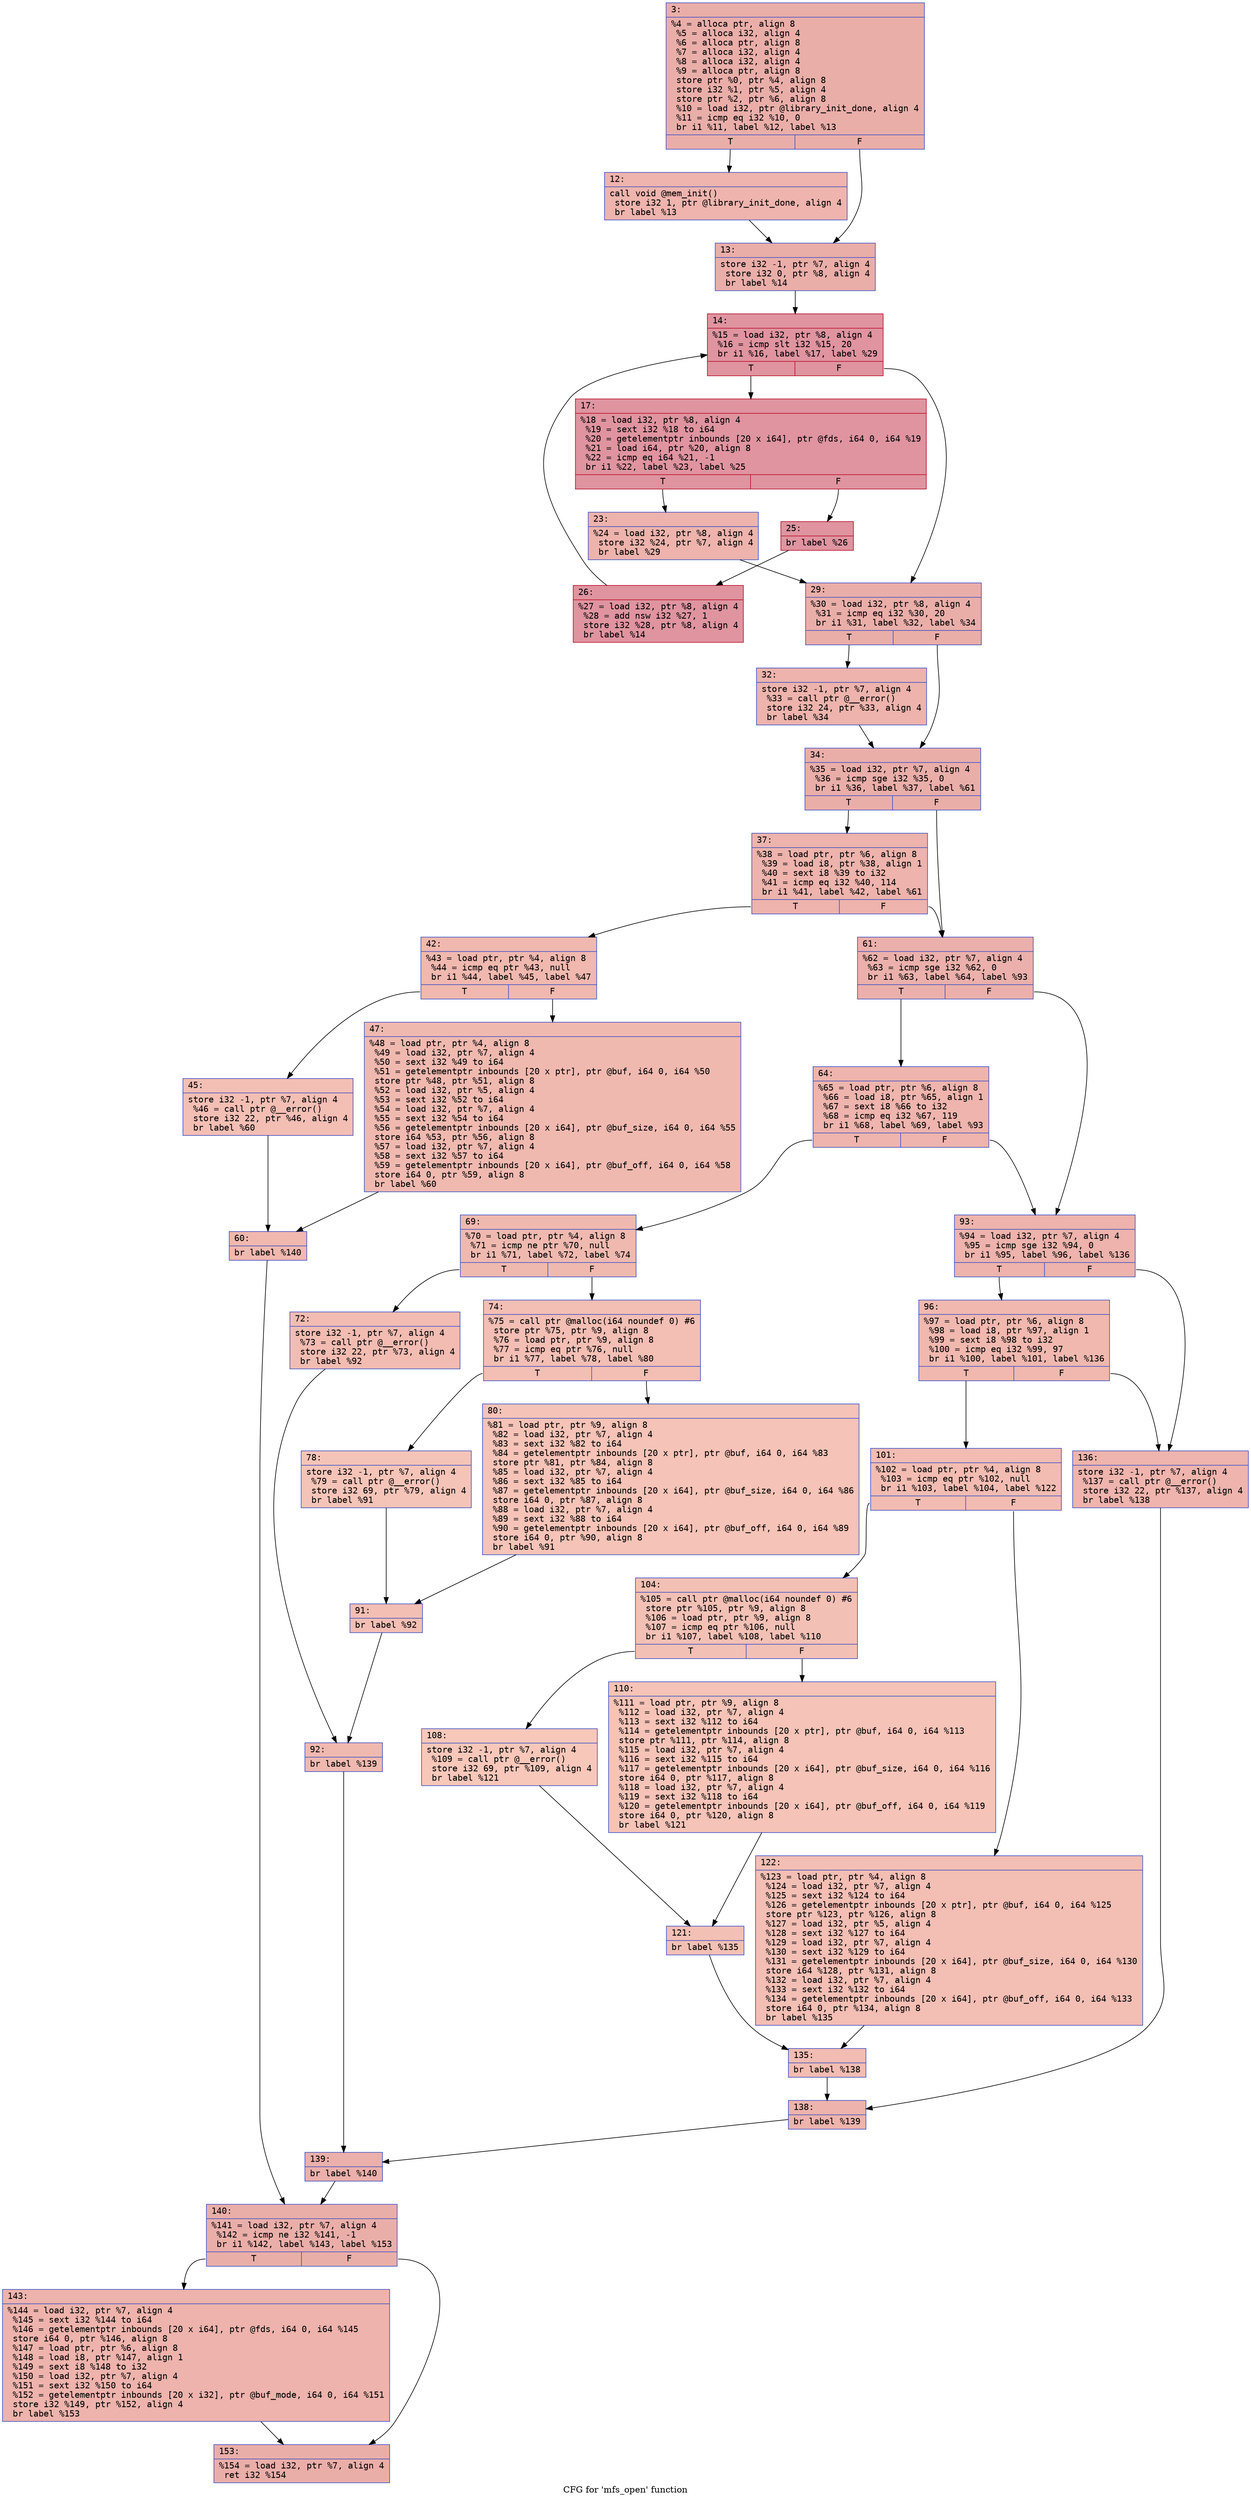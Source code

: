 digraph "CFG for 'mfs_open' function" {
	label="CFG for 'mfs_open' function";

	Node0x600002831f40 [shape=record,color="#3d50c3ff", style=filled, fillcolor="#d0473d70" fontname="Courier",label="{3:\l|  %4 = alloca ptr, align 8\l  %5 = alloca i32, align 4\l  %6 = alloca ptr, align 8\l  %7 = alloca i32, align 4\l  %8 = alloca i32, align 4\l  %9 = alloca ptr, align 8\l  store ptr %0, ptr %4, align 8\l  store i32 %1, ptr %5, align 4\l  store ptr %2, ptr %6, align 8\l  %10 = load i32, ptr @library_init_done, align 4\l  %11 = icmp eq i32 %10, 0\l  br i1 %11, label %12, label %13\l|{<s0>T|<s1>F}}"];
	Node0x600002831f40:s0 -> Node0x600002831f90[tooltip="3 -> 12\nProbability 37.50%" ];
	Node0x600002831f40:s1 -> Node0x600002831fe0[tooltip="3 -> 13\nProbability 62.50%" ];
	Node0x600002831f90 [shape=record,color="#3d50c3ff", style=filled, fillcolor="#d8564670" fontname="Courier",label="{12:\l|  call void @mem_init()\l  store i32 1, ptr @library_init_done, align 4\l  br label %13\l}"];
	Node0x600002831f90 -> Node0x600002831fe0[tooltip="12 -> 13\nProbability 100.00%" ];
	Node0x600002831fe0 [shape=record,color="#3d50c3ff", style=filled, fillcolor="#d0473d70" fontname="Courier",label="{13:\l|  store i32 -1, ptr %7, align 4\l  store i32 0, ptr %8, align 4\l  br label %14\l}"];
	Node0x600002831fe0 -> Node0x600002832030[tooltip="13 -> 14\nProbability 100.00%" ];
	Node0x600002832030 [shape=record,color="#b70d28ff", style=filled, fillcolor="#b70d2870" fontname="Courier",label="{14:\l|  %15 = load i32, ptr %8, align 4\l  %16 = icmp slt i32 %15, 20\l  br i1 %16, label %17, label %29\l|{<s0>T|<s1>F}}"];
	Node0x600002832030:s0 -> Node0x600002832080[tooltip="14 -> 17\nProbability 96.88%" ];
	Node0x600002832030:s1 -> Node0x6000028321c0[tooltip="14 -> 29\nProbability 3.12%" ];
	Node0x600002832080 [shape=record,color="#b70d28ff", style=filled, fillcolor="#b70d2870" fontname="Courier",label="{17:\l|  %18 = load i32, ptr %8, align 4\l  %19 = sext i32 %18 to i64\l  %20 = getelementptr inbounds [20 x i64], ptr @fds, i64 0, i64 %19\l  %21 = load i64, ptr %20, align 8\l  %22 = icmp eq i64 %21, -1\l  br i1 %22, label %23, label %25\l|{<s0>T|<s1>F}}"];
	Node0x600002832080:s0 -> Node0x6000028320d0[tooltip="17 -> 23\nProbability 3.12%" ];
	Node0x600002832080:s1 -> Node0x600002832120[tooltip="17 -> 25\nProbability 96.88%" ];
	Node0x6000028320d0 [shape=record,color="#3d50c3ff", style=filled, fillcolor="#d6524470" fontname="Courier",label="{23:\l|  %24 = load i32, ptr %8, align 4\l  store i32 %24, ptr %7, align 4\l  br label %29\l}"];
	Node0x6000028320d0 -> Node0x6000028321c0[tooltip="23 -> 29\nProbability 100.00%" ];
	Node0x600002832120 [shape=record,color="#b70d28ff", style=filled, fillcolor="#b70d2870" fontname="Courier",label="{25:\l|  br label %26\l}"];
	Node0x600002832120 -> Node0x600002832170[tooltip="25 -> 26\nProbability 100.00%" ];
	Node0x600002832170 [shape=record,color="#b70d28ff", style=filled, fillcolor="#b70d2870" fontname="Courier",label="{26:\l|  %27 = load i32, ptr %8, align 4\l  %28 = add nsw i32 %27, 1\l  store i32 %28, ptr %8, align 4\l  br label %14\l}"];
	Node0x600002832170 -> Node0x600002832030[tooltip="26 -> 14\nProbability 100.00%" ];
	Node0x6000028321c0 [shape=record,color="#3d50c3ff", style=filled, fillcolor="#d0473d70" fontname="Courier",label="{29:\l|  %30 = load i32, ptr %8, align 4\l  %31 = icmp eq i32 %30, 20\l  br i1 %31, label %32, label %34\l|{<s0>T|<s1>F}}"];
	Node0x6000028321c0:s0 -> Node0x600002832210[tooltip="29 -> 32\nProbability 50.00%" ];
	Node0x6000028321c0:s1 -> Node0x600002832260[tooltip="29 -> 34\nProbability 50.00%" ];
	Node0x600002832210 [shape=record,color="#3d50c3ff", style=filled, fillcolor="#d6524470" fontname="Courier",label="{32:\l|  store i32 -1, ptr %7, align 4\l  %33 = call ptr @__error()\l  store i32 24, ptr %33, align 4\l  br label %34\l}"];
	Node0x600002832210 -> Node0x600002832260[tooltip="32 -> 34\nProbability 100.00%" ];
	Node0x600002832260 [shape=record,color="#3d50c3ff", style=filled, fillcolor="#d0473d70" fontname="Courier",label="{34:\l|  %35 = load i32, ptr %7, align 4\l  %36 = icmp sge i32 %35, 0\l  br i1 %36, label %37, label %61\l|{<s0>T|<s1>F}}"];
	Node0x600002832260:s0 -> Node0x6000028322b0[tooltip="34 -> 37\nProbability 50.00%" ];
	Node0x600002832260:s1 -> Node0x600002832440[tooltip="34 -> 61\nProbability 50.00%" ];
	Node0x6000028322b0 [shape=record,color="#3d50c3ff", style=filled, fillcolor="#d6524470" fontname="Courier",label="{37:\l|  %38 = load ptr, ptr %6, align 8\l  %39 = load i8, ptr %38, align 1\l  %40 = sext i8 %39 to i32\l  %41 = icmp eq i32 %40, 114\l  br i1 %41, label %42, label %61\l|{<s0>T|<s1>F}}"];
	Node0x6000028322b0:s0 -> Node0x600002832300[tooltip="37 -> 42\nProbability 50.00%" ];
	Node0x6000028322b0:s1 -> Node0x600002832440[tooltip="37 -> 61\nProbability 50.00%" ];
	Node0x600002832300 [shape=record,color="#3d50c3ff", style=filled, fillcolor="#dc5d4a70" fontname="Courier",label="{42:\l|  %43 = load ptr, ptr %4, align 8\l  %44 = icmp eq ptr %43, null\l  br i1 %44, label %45, label %47\l|{<s0>T|<s1>F}}"];
	Node0x600002832300:s0 -> Node0x600002832350[tooltip="42 -> 45\nProbability 37.50%" ];
	Node0x600002832300:s1 -> Node0x6000028323a0[tooltip="42 -> 47\nProbability 62.50%" ];
	Node0x600002832350 [shape=record,color="#3d50c3ff", style=filled, fillcolor="#e36c5570" fontname="Courier",label="{45:\l|  store i32 -1, ptr %7, align 4\l  %46 = call ptr @__error()\l  store i32 22, ptr %46, align 4\l  br label %60\l}"];
	Node0x600002832350 -> Node0x6000028323f0[tooltip="45 -> 60\nProbability 100.00%" ];
	Node0x6000028323a0 [shape=record,color="#3d50c3ff", style=filled, fillcolor="#de614d70" fontname="Courier",label="{47:\l|  %48 = load ptr, ptr %4, align 8\l  %49 = load i32, ptr %7, align 4\l  %50 = sext i32 %49 to i64\l  %51 = getelementptr inbounds [20 x ptr], ptr @buf, i64 0, i64 %50\l  store ptr %48, ptr %51, align 8\l  %52 = load i32, ptr %5, align 4\l  %53 = sext i32 %52 to i64\l  %54 = load i32, ptr %7, align 4\l  %55 = sext i32 %54 to i64\l  %56 = getelementptr inbounds [20 x i64], ptr @buf_size, i64 0, i64 %55\l  store i64 %53, ptr %56, align 8\l  %57 = load i32, ptr %7, align 4\l  %58 = sext i32 %57 to i64\l  %59 = getelementptr inbounds [20 x i64], ptr @buf_off, i64 0, i64 %58\l  store i64 0, ptr %59, align 8\l  br label %60\l}"];
	Node0x6000028323a0 -> Node0x6000028323f0[tooltip="47 -> 60\nProbability 100.00%" ];
	Node0x6000028323f0 [shape=record,color="#3d50c3ff", style=filled, fillcolor="#dc5d4a70" fontname="Courier",label="{60:\l|  br label %140\l}"];
	Node0x6000028323f0 -> Node0x600002832ad0[tooltip="60 -> 140\nProbability 100.00%" ];
	Node0x600002832440 [shape=record,color="#3d50c3ff", style=filled, fillcolor="#d24b4070" fontname="Courier",label="{61:\l|  %62 = load i32, ptr %7, align 4\l  %63 = icmp sge i32 %62, 0\l  br i1 %63, label %64, label %93\l|{<s0>T|<s1>F}}"];
	Node0x600002832440:s0 -> Node0x600002832490[tooltip="61 -> 64\nProbability 50.00%" ];
	Node0x600002832440:s1 -> Node0x600002832710[tooltip="61 -> 93\nProbability 50.00%" ];
	Node0x600002832490 [shape=record,color="#3d50c3ff", style=filled, fillcolor="#d8564670" fontname="Courier",label="{64:\l|  %65 = load ptr, ptr %6, align 8\l  %66 = load i8, ptr %65, align 1\l  %67 = sext i8 %66 to i32\l  %68 = icmp eq i32 %67, 119\l  br i1 %68, label %69, label %93\l|{<s0>T|<s1>F}}"];
	Node0x600002832490:s0 -> Node0x6000028324e0[tooltip="64 -> 69\nProbability 50.00%" ];
	Node0x600002832490:s1 -> Node0x600002832710[tooltip="64 -> 93\nProbability 50.00%" ];
	Node0x6000028324e0 [shape=record,color="#3d50c3ff", style=filled, fillcolor="#de614d70" fontname="Courier",label="{69:\l|  %70 = load ptr, ptr %4, align 8\l  %71 = icmp ne ptr %70, null\l  br i1 %71, label %72, label %74\l|{<s0>T|<s1>F}}"];
	Node0x6000028324e0:s0 -> Node0x600002832530[tooltip="69 -> 72\nProbability 62.50%" ];
	Node0x6000028324e0:s1 -> Node0x600002832580[tooltip="69 -> 74\nProbability 37.50%" ];
	Node0x600002832530 [shape=record,color="#3d50c3ff", style=filled, fillcolor="#e1675170" fontname="Courier",label="{72:\l|  store i32 -1, ptr %7, align 4\l  %73 = call ptr @__error()\l  store i32 22, ptr %73, align 4\l  br label %92\l}"];
	Node0x600002832530 -> Node0x6000028326c0[tooltip="72 -> 92\nProbability 100.00%" ];
	Node0x600002832580 [shape=record,color="#3d50c3ff", style=filled, fillcolor="#e36c5570" fontname="Courier",label="{74:\l|  %75 = call ptr @malloc(i64 noundef 0) #6\l  store ptr %75, ptr %9, align 8\l  %76 = load ptr, ptr %9, align 8\l  %77 = icmp eq ptr %76, null\l  br i1 %77, label %78, label %80\l|{<s0>T|<s1>F}}"];
	Node0x600002832580:s0 -> Node0x6000028325d0[tooltip="74 -> 78\nProbability 37.50%" ];
	Node0x600002832580:s1 -> Node0x600002832620[tooltip="74 -> 80\nProbability 62.50%" ];
	Node0x6000028325d0 [shape=record,color="#3d50c3ff", style=filled, fillcolor="#e97a5f70" fontname="Courier",label="{78:\l|  store i32 -1, ptr %7, align 4\l  %79 = call ptr @__error()\l  store i32 69, ptr %79, align 4\l  br label %91\l}"];
	Node0x6000028325d0 -> Node0x600002832670[tooltip="78 -> 91\nProbability 100.00%" ];
	Node0x600002832620 [shape=record,color="#3d50c3ff", style=filled, fillcolor="#e8765c70" fontname="Courier",label="{80:\l|  %81 = load ptr, ptr %9, align 8\l  %82 = load i32, ptr %7, align 4\l  %83 = sext i32 %82 to i64\l  %84 = getelementptr inbounds [20 x ptr], ptr @buf, i64 0, i64 %83\l  store ptr %81, ptr %84, align 8\l  %85 = load i32, ptr %7, align 4\l  %86 = sext i32 %85 to i64\l  %87 = getelementptr inbounds [20 x i64], ptr @buf_size, i64 0, i64 %86\l  store i64 0, ptr %87, align 8\l  %88 = load i32, ptr %7, align 4\l  %89 = sext i32 %88 to i64\l  %90 = getelementptr inbounds [20 x i64], ptr @buf_off, i64 0, i64 %89\l  store i64 0, ptr %90, align 8\l  br label %91\l}"];
	Node0x600002832620 -> Node0x600002832670[tooltip="80 -> 91\nProbability 100.00%" ];
	Node0x600002832670 [shape=record,color="#3d50c3ff", style=filled, fillcolor="#e36c5570" fontname="Courier",label="{91:\l|  br label %92\l}"];
	Node0x600002832670 -> Node0x6000028326c0[tooltip="91 -> 92\nProbability 100.00%" ];
	Node0x6000028326c0 [shape=record,color="#3d50c3ff", style=filled, fillcolor="#de614d70" fontname="Courier",label="{92:\l|  br label %139\l}"];
	Node0x6000028326c0 -> Node0x600002832a80[tooltip="92 -> 139\nProbability 100.00%" ];
	Node0x600002832710 [shape=record,color="#3d50c3ff", style=filled, fillcolor="#d6524470" fontname="Courier",label="{93:\l|  %94 = load i32, ptr %7, align 4\l  %95 = icmp sge i32 %94, 0\l  br i1 %95, label %96, label %136\l|{<s0>T|<s1>F}}"];
	Node0x600002832710:s0 -> Node0x600002832760[tooltip="93 -> 96\nProbability 50.00%" ];
	Node0x600002832710:s1 -> Node0x6000028329e0[tooltip="93 -> 136\nProbability 50.00%" ];
	Node0x600002832760 [shape=record,color="#3d50c3ff", style=filled, fillcolor="#dc5d4a70" fontname="Courier",label="{96:\l|  %97 = load ptr, ptr %6, align 8\l  %98 = load i8, ptr %97, align 1\l  %99 = sext i8 %98 to i32\l  %100 = icmp eq i32 %99, 97\l  br i1 %100, label %101, label %136\l|{<s0>T|<s1>F}}"];
	Node0x600002832760:s0 -> Node0x6000028327b0[tooltip="96 -> 101\nProbability 50.00%" ];
	Node0x600002832760:s1 -> Node0x6000028329e0[tooltip="96 -> 136\nProbability 50.00%" ];
	Node0x6000028327b0 [shape=record,color="#3d50c3ff", style=filled, fillcolor="#e1675170" fontname="Courier",label="{101:\l|  %102 = load ptr, ptr %4, align 8\l  %103 = icmp eq ptr %102, null\l  br i1 %103, label %104, label %122\l|{<s0>T|<s1>F}}"];
	Node0x6000028327b0:s0 -> Node0x600002832800[tooltip="101 -> 104\nProbability 37.50%" ];
	Node0x6000028327b0:s1 -> Node0x600002832940[tooltip="101 -> 122\nProbability 62.50%" ];
	Node0x600002832800 [shape=record,color="#3d50c3ff", style=filled, fillcolor="#e5705870" fontname="Courier",label="{104:\l|  %105 = call ptr @malloc(i64 noundef 0) #6\l  store ptr %105, ptr %9, align 8\l  %106 = load ptr, ptr %9, align 8\l  %107 = icmp eq ptr %106, null\l  br i1 %107, label %108, label %110\l|{<s0>T|<s1>F}}"];
	Node0x600002832800:s0 -> Node0x600002832850[tooltip="104 -> 108\nProbability 37.50%" ];
	Node0x600002832800:s1 -> Node0x6000028328a0[tooltip="104 -> 110\nProbability 62.50%" ];
	Node0x600002832850 [shape=record,color="#3d50c3ff", style=filled, fillcolor="#ec7f6370" fontname="Courier",label="{108:\l|  store i32 -1, ptr %7, align 4\l  %109 = call ptr @__error()\l  store i32 69, ptr %109, align 4\l  br label %121\l}"];
	Node0x600002832850 -> Node0x6000028328f0[tooltip="108 -> 121\nProbability 100.00%" ];
	Node0x6000028328a0 [shape=record,color="#3d50c3ff", style=filled, fillcolor="#e8765c70" fontname="Courier",label="{110:\l|  %111 = load ptr, ptr %9, align 8\l  %112 = load i32, ptr %7, align 4\l  %113 = sext i32 %112 to i64\l  %114 = getelementptr inbounds [20 x ptr], ptr @buf, i64 0, i64 %113\l  store ptr %111, ptr %114, align 8\l  %115 = load i32, ptr %7, align 4\l  %116 = sext i32 %115 to i64\l  %117 = getelementptr inbounds [20 x i64], ptr @buf_size, i64 0, i64 %116\l  store i64 0, ptr %117, align 8\l  %118 = load i32, ptr %7, align 4\l  %119 = sext i32 %118 to i64\l  %120 = getelementptr inbounds [20 x i64], ptr @buf_off, i64 0, i64 %119\l  store i64 0, ptr %120, align 8\l  br label %121\l}"];
	Node0x6000028328a0 -> Node0x6000028328f0[tooltip="110 -> 121\nProbability 100.00%" ];
	Node0x6000028328f0 [shape=record,color="#3d50c3ff", style=filled, fillcolor="#e5705870" fontname="Courier",label="{121:\l|  br label %135\l}"];
	Node0x6000028328f0 -> Node0x600002832990[tooltip="121 -> 135\nProbability 100.00%" ];
	Node0x600002832940 [shape=record,color="#3d50c3ff", style=filled, fillcolor="#e36c5570" fontname="Courier",label="{122:\l|  %123 = load ptr, ptr %4, align 8\l  %124 = load i32, ptr %7, align 4\l  %125 = sext i32 %124 to i64\l  %126 = getelementptr inbounds [20 x ptr], ptr @buf, i64 0, i64 %125\l  store ptr %123, ptr %126, align 8\l  %127 = load i32, ptr %5, align 4\l  %128 = sext i32 %127 to i64\l  %129 = load i32, ptr %7, align 4\l  %130 = sext i32 %129 to i64\l  %131 = getelementptr inbounds [20 x i64], ptr @buf_size, i64 0, i64 %130\l  store i64 %128, ptr %131, align 8\l  %132 = load i32, ptr %7, align 4\l  %133 = sext i32 %132 to i64\l  %134 = getelementptr inbounds [20 x i64], ptr @buf_off, i64 0, i64 %133\l  store i64 0, ptr %134, align 8\l  br label %135\l}"];
	Node0x600002832940 -> Node0x600002832990[tooltip="122 -> 135\nProbability 100.00%" ];
	Node0x600002832990 [shape=record,color="#3d50c3ff", style=filled, fillcolor="#e1675170" fontname="Courier",label="{135:\l|  br label %138\l}"];
	Node0x600002832990 -> Node0x600002832a30[tooltip="135 -> 138\nProbability 100.00%" ];
	Node0x6000028329e0 [shape=record,color="#3d50c3ff", style=filled, fillcolor="#d8564670" fontname="Courier",label="{136:\l|  store i32 -1, ptr %7, align 4\l  %137 = call ptr @__error()\l  store i32 22, ptr %137, align 4\l  br label %138\l}"];
	Node0x6000028329e0 -> Node0x600002832a30[tooltip="136 -> 138\nProbability 100.00%" ];
	Node0x600002832a30 [shape=record,color="#3d50c3ff", style=filled, fillcolor="#d6524470" fontname="Courier",label="{138:\l|  br label %139\l}"];
	Node0x600002832a30 -> Node0x600002832a80[tooltip="138 -> 139\nProbability 100.00%" ];
	Node0x600002832a80 [shape=record,color="#3d50c3ff", style=filled, fillcolor="#d24b4070" fontname="Courier",label="{139:\l|  br label %140\l}"];
	Node0x600002832a80 -> Node0x600002832ad0[tooltip="139 -> 140\nProbability 100.00%" ];
	Node0x600002832ad0 [shape=record,color="#3d50c3ff", style=filled, fillcolor="#d0473d70" fontname="Courier",label="{140:\l|  %141 = load i32, ptr %7, align 4\l  %142 = icmp ne i32 %141, -1\l  br i1 %142, label %143, label %153\l|{<s0>T|<s1>F}}"];
	Node0x600002832ad0:s0 -> Node0x600002832b20[tooltip="140 -> 143\nProbability 62.50%" ];
	Node0x600002832ad0:s1 -> Node0x600002832b70[tooltip="140 -> 153\nProbability 37.50%" ];
	Node0x600002832b20 [shape=record,color="#3d50c3ff", style=filled, fillcolor="#d6524470" fontname="Courier",label="{143:\l|  %144 = load i32, ptr %7, align 4\l  %145 = sext i32 %144 to i64\l  %146 = getelementptr inbounds [20 x i64], ptr @fds, i64 0, i64 %145\l  store i64 0, ptr %146, align 8\l  %147 = load ptr, ptr %6, align 8\l  %148 = load i8, ptr %147, align 1\l  %149 = sext i8 %148 to i32\l  %150 = load i32, ptr %7, align 4\l  %151 = sext i32 %150 to i64\l  %152 = getelementptr inbounds [20 x i32], ptr @buf_mode, i64 0, i64 %151\l  store i32 %149, ptr %152, align 4\l  br label %153\l}"];
	Node0x600002832b20 -> Node0x600002832b70[tooltip="143 -> 153\nProbability 100.00%" ];
	Node0x600002832b70 [shape=record,color="#3d50c3ff", style=filled, fillcolor="#d0473d70" fontname="Courier",label="{153:\l|  %154 = load i32, ptr %7, align 4\l  ret i32 %154\l}"];
}
